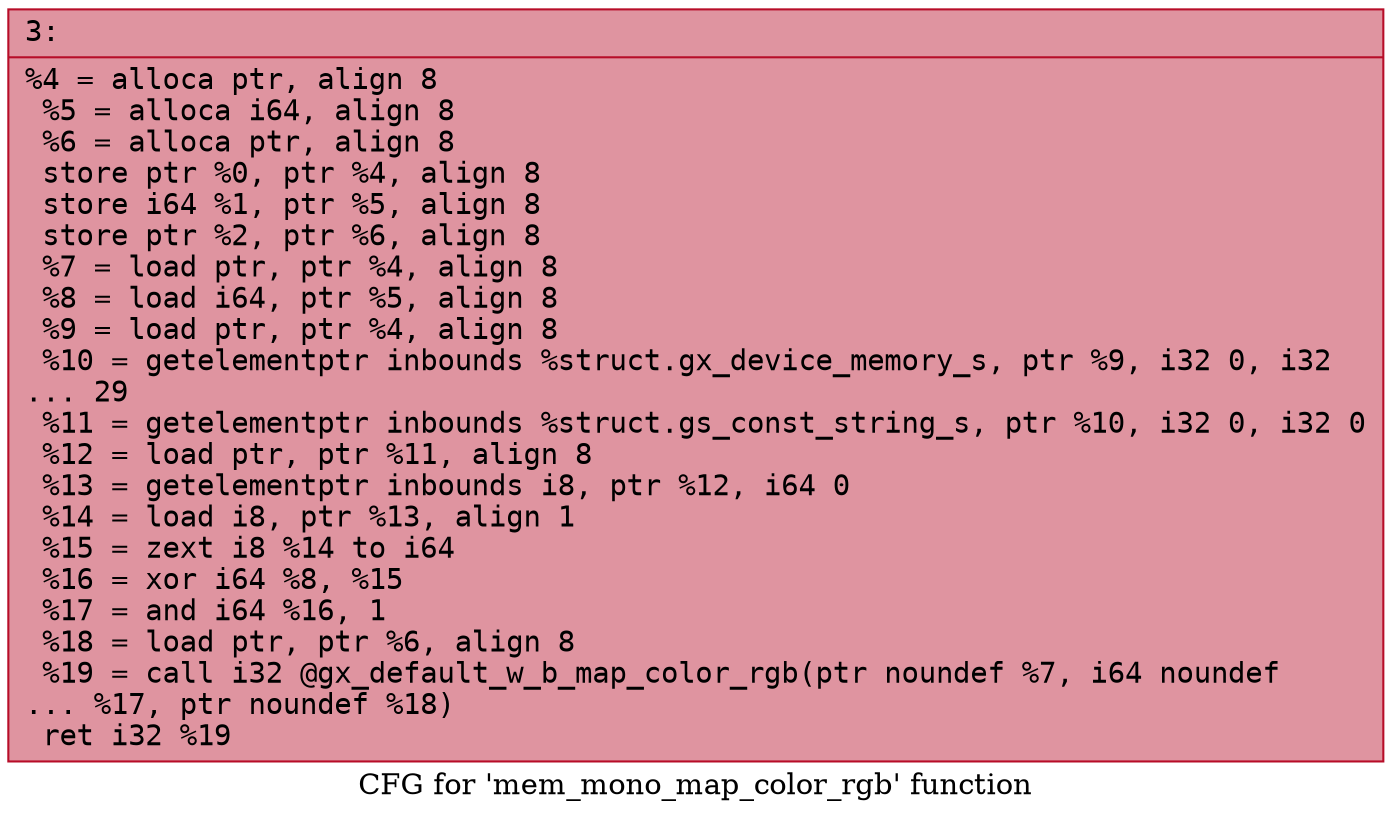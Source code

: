 digraph "CFG for 'mem_mono_map_color_rgb' function" {
	label="CFG for 'mem_mono_map_color_rgb' function";

	Node0x6000014fa1c0 [shape=record,color="#b70d28ff", style=filled, fillcolor="#b70d2870" fontname="Courier",label="{3:\l|  %4 = alloca ptr, align 8\l  %5 = alloca i64, align 8\l  %6 = alloca ptr, align 8\l  store ptr %0, ptr %4, align 8\l  store i64 %1, ptr %5, align 8\l  store ptr %2, ptr %6, align 8\l  %7 = load ptr, ptr %4, align 8\l  %8 = load i64, ptr %5, align 8\l  %9 = load ptr, ptr %4, align 8\l  %10 = getelementptr inbounds %struct.gx_device_memory_s, ptr %9, i32 0, i32\l... 29\l  %11 = getelementptr inbounds %struct.gs_const_string_s, ptr %10, i32 0, i32 0\l  %12 = load ptr, ptr %11, align 8\l  %13 = getelementptr inbounds i8, ptr %12, i64 0\l  %14 = load i8, ptr %13, align 1\l  %15 = zext i8 %14 to i64\l  %16 = xor i64 %8, %15\l  %17 = and i64 %16, 1\l  %18 = load ptr, ptr %6, align 8\l  %19 = call i32 @gx_default_w_b_map_color_rgb(ptr noundef %7, i64 noundef\l... %17, ptr noundef %18)\l  ret i32 %19\l}"];
}
